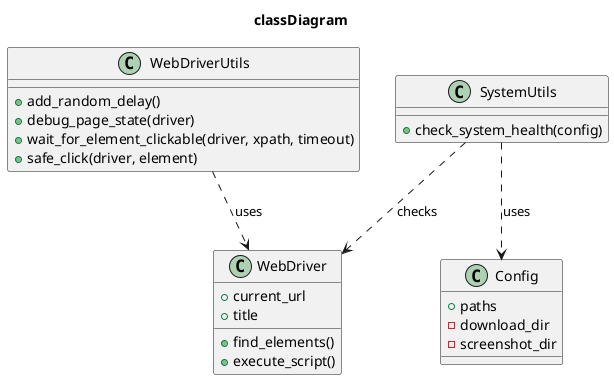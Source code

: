 @startuml
title classDiagram
    class WebDriverUtils {
        +add_random_delay()
        +debug_page_state(driver)
        +wait_for_element_clickable(driver, xpath, timeout)
        +safe_click(driver, element)
    }
    class SystemUtils {
        +check_system_health(config)
    }
    class Config {
        +paths
        -download_dir
        -screenshot_dir
    }
    class WebDriver {
        +current_url
        +title
        +find_elements()
        +execute_script()
    }
    WebDriverUtils ..> WebDriver : uses
    SystemUtils ..> Config : uses
    SystemUtils ..> WebDriver : checks
@enduml
